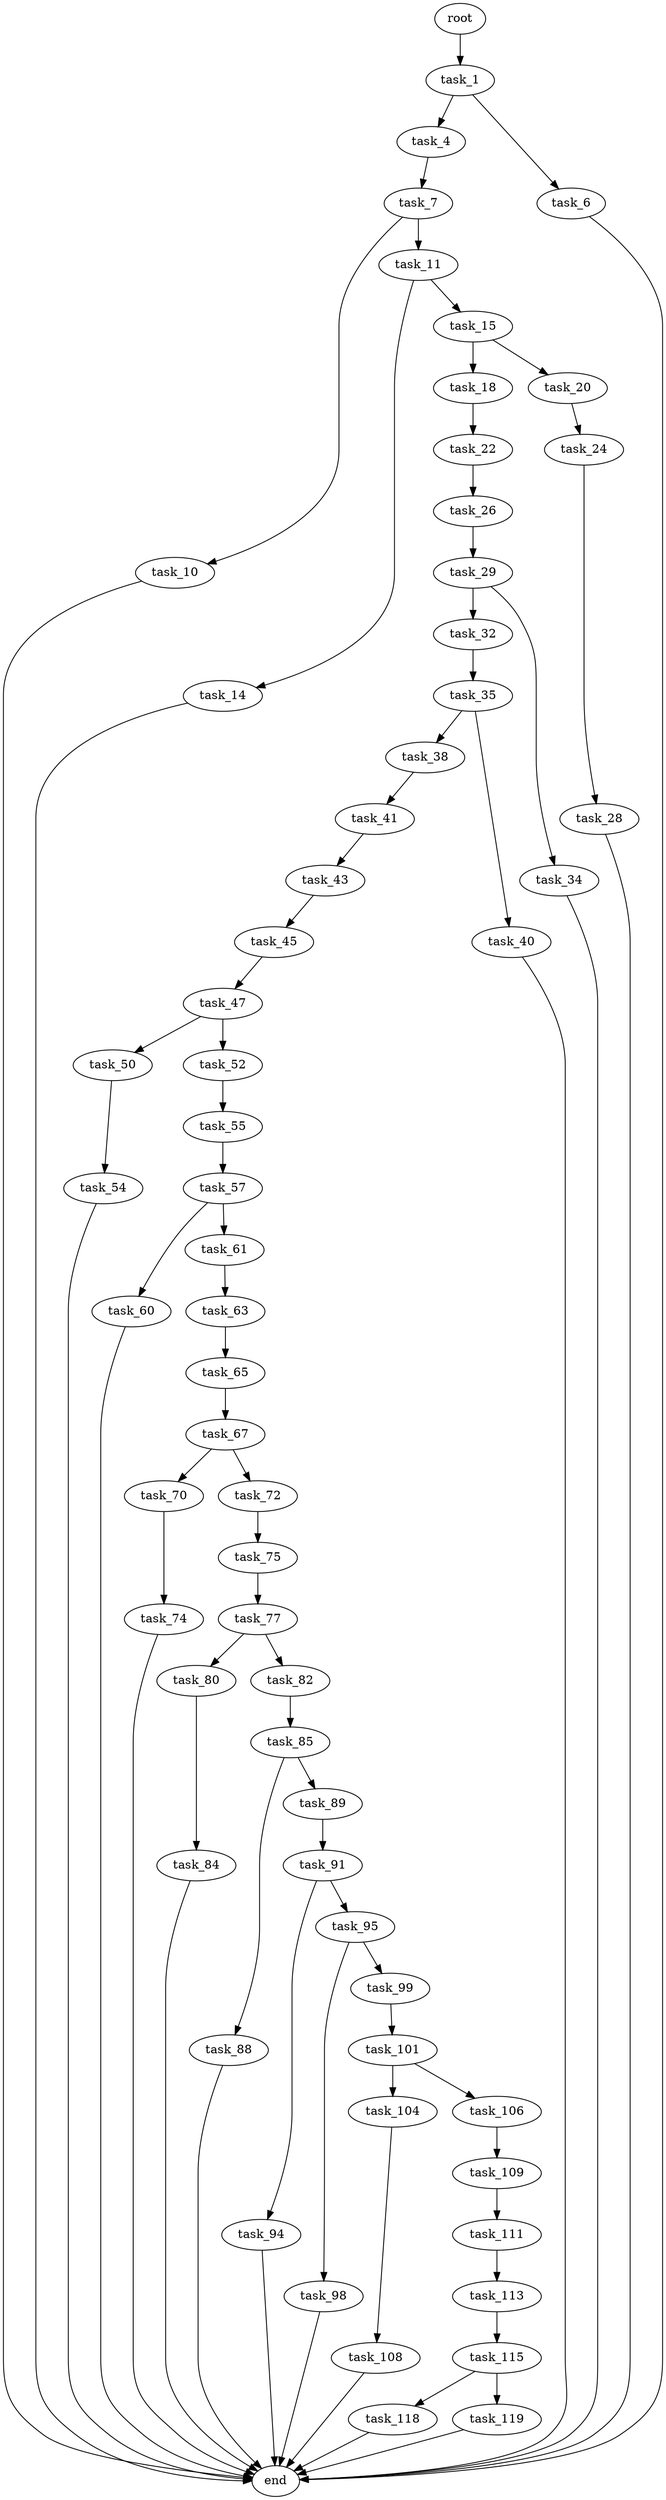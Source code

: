 digraph G {
  root [size="0.000000"];
  task_1 [size="155454848556.000000"];
  task_4 [size="4073386100.000000"];
  task_6 [size="549755813888.000000"];
  task_7 [size="1073741824000.000000"];
  task_10 [size="1395912057616.000000"];
  task_11 [size="7644910752.000000"];
  task_14 [size="134217728000.000000"];
  task_15 [size="3374691230.000000"];
  task_18 [size="1073741824000.000000"];
  task_20 [size="3894814898.000000"];
  task_22 [size="8635715020.000000"];
  task_24 [size="8589934592.000000"];
  task_26 [size="122719665405.000000"];
  task_28 [size="231928233984.000000"];
  task_29 [size="7189914146.000000"];
  task_32 [size="273093200181.000000"];
  task_34 [size="231928233984.000000"];
  task_35 [size="401133514985.000000"];
  task_38 [size="373943763150.000000"];
  task_40 [size="368293445632.000000"];
  task_41 [size="368293445632.000000"];
  task_43 [size="248870366689.000000"];
  task_45 [size="107831459499.000000"];
  task_47 [size="26022120838.000000"];
  task_50 [size="846448270163.000000"];
  task_52 [size="16052433176.000000"];
  task_54 [size="3330678553.000000"];
  task_55 [size="11409628295.000000"];
  task_57 [size="6806024430.000000"];
  task_60 [size="10230666332.000000"];
  task_61 [size="368293445632.000000"];
  task_63 [size="109632061448.000000"];
  task_65 [size="368293445632.000000"];
  task_67 [size="1063229798758.000000"];
  task_70 [size="1461225641.000000"];
  task_72 [size="28991029248.000000"];
  task_74 [size="8094154610.000000"];
  task_75 [size="15032513636.000000"];
  task_77 [size="41129064818.000000"];
  task_80 [size="1987496484.000000"];
  task_82 [size="268014129535.000000"];
  task_84 [size="1018727840655.000000"];
  task_85 [size="541164667063.000000"];
  task_88 [size="40678644629.000000"];
  task_89 [size="33197145527.000000"];
  task_91 [size="49441012003.000000"];
  task_94 [size="8589934592.000000"];
  task_95 [size="27479017597.000000"];
  task_98 [size="782757789696.000000"];
  task_99 [size="134217728000.000000"];
  task_101 [size="231928233984.000000"];
  task_104 [size="354734394707.000000"];
  task_106 [size="302236228097.000000"];
  task_108 [size="113109649454.000000"];
  task_109 [size="2791116836.000000"];
  task_111 [size="112948429671.000000"];
  task_113 [size="1190219008633.000000"];
  task_115 [size="231928233984.000000"];
  task_118 [size="68719476736.000000"];
  task_119 [size="1624396377.000000"];
  end [size="0.000000"];

  root -> task_1 [size="1.000000"];
  task_1 -> task_4 [size="134217728.000000"];
  task_1 -> task_6 [size="134217728.000000"];
  task_4 -> task_7 [size="134217728.000000"];
  task_6 -> end [size="1.000000"];
  task_7 -> task_10 [size="838860800.000000"];
  task_7 -> task_11 [size="838860800.000000"];
  task_10 -> end [size="1.000000"];
  task_11 -> task_14 [size="33554432.000000"];
  task_11 -> task_15 [size="33554432.000000"];
  task_14 -> end [size="1.000000"];
  task_15 -> task_18 [size="209715200.000000"];
  task_15 -> task_20 [size="209715200.000000"];
  task_18 -> task_22 [size="838860800.000000"];
  task_20 -> task_24 [size="209715200.000000"];
  task_22 -> task_26 [size="411041792.000000"];
  task_24 -> task_28 [size="33554432.000000"];
  task_26 -> task_29 [size="209715200.000000"];
  task_28 -> end [size="1.000000"];
  task_29 -> task_32 [size="209715200.000000"];
  task_29 -> task_34 [size="209715200.000000"];
  task_32 -> task_35 [size="411041792.000000"];
  task_34 -> end [size="1.000000"];
  task_35 -> task_38 [size="838860800.000000"];
  task_35 -> task_40 [size="838860800.000000"];
  task_38 -> task_41 [size="301989888.000000"];
  task_40 -> end [size="1.000000"];
  task_41 -> task_43 [size="411041792.000000"];
  task_43 -> task_45 [size="209715200.000000"];
  task_45 -> task_47 [size="209715200.000000"];
  task_47 -> task_50 [size="838860800.000000"];
  task_47 -> task_52 [size="838860800.000000"];
  task_50 -> task_54 [size="838860800.000000"];
  task_52 -> task_55 [size="536870912.000000"];
  task_54 -> end [size="1.000000"];
  task_55 -> task_57 [size="838860800.000000"];
  task_57 -> task_60 [size="209715200.000000"];
  task_57 -> task_61 [size="209715200.000000"];
  task_60 -> end [size="1.000000"];
  task_61 -> task_63 [size="411041792.000000"];
  task_63 -> task_65 [size="209715200.000000"];
  task_65 -> task_67 [size="411041792.000000"];
  task_67 -> task_70 [size="838860800.000000"];
  task_67 -> task_72 [size="838860800.000000"];
  task_70 -> task_74 [size="33554432.000000"];
  task_72 -> task_75 [size="75497472.000000"];
  task_74 -> end [size="1.000000"];
  task_75 -> task_77 [size="411041792.000000"];
  task_77 -> task_80 [size="838860800.000000"];
  task_77 -> task_82 [size="838860800.000000"];
  task_80 -> task_84 [size="33554432.000000"];
  task_82 -> task_85 [size="679477248.000000"];
  task_84 -> end [size="1.000000"];
  task_85 -> task_88 [size="679477248.000000"];
  task_85 -> task_89 [size="679477248.000000"];
  task_88 -> end [size="1.000000"];
  task_89 -> task_91 [size="838860800.000000"];
  task_91 -> task_94 [size="134217728.000000"];
  task_91 -> task_95 [size="134217728.000000"];
  task_94 -> end [size="1.000000"];
  task_95 -> task_98 [size="536870912.000000"];
  task_95 -> task_99 [size="536870912.000000"];
  task_98 -> end [size="1.000000"];
  task_99 -> task_101 [size="209715200.000000"];
  task_101 -> task_104 [size="301989888.000000"];
  task_101 -> task_106 [size="301989888.000000"];
  task_104 -> task_108 [size="301989888.000000"];
  task_106 -> task_109 [size="679477248.000000"];
  task_108 -> end [size="1.000000"];
  task_109 -> task_111 [size="134217728.000000"];
  task_111 -> task_113 [size="209715200.000000"];
  task_113 -> task_115 [size="838860800.000000"];
  task_115 -> task_118 [size="301989888.000000"];
  task_115 -> task_119 [size="301989888.000000"];
  task_118 -> end [size="1.000000"];
  task_119 -> end [size="1.000000"];
}
